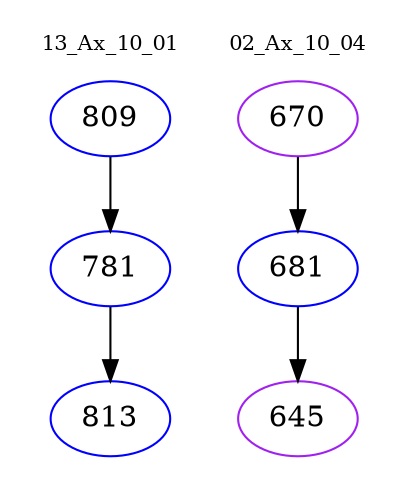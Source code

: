 digraph{
subgraph cluster_0 {
color = white
label = "13_Ax_10_01";
fontsize=10;
T0_809 [label="809", color="blue"]
T0_809 -> T0_781 [color="black"]
T0_781 [label="781", color="blue"]
T0_781 -> T0_813 [color="black"]
T0_813 [label="813", color="blue"]
}
subgraph cluster_1 {
color = white
label = "02_Ax_10_04";
fontsize=10;
T1_670 [label="670", color="purple"]
T1_670 -> T1_681 [color="black"]
T1_681 [label="681", color="blue"]
T1_681 -> T1_645 [color="black"]
T1_645 [label="645", color="purple"]
}
}
